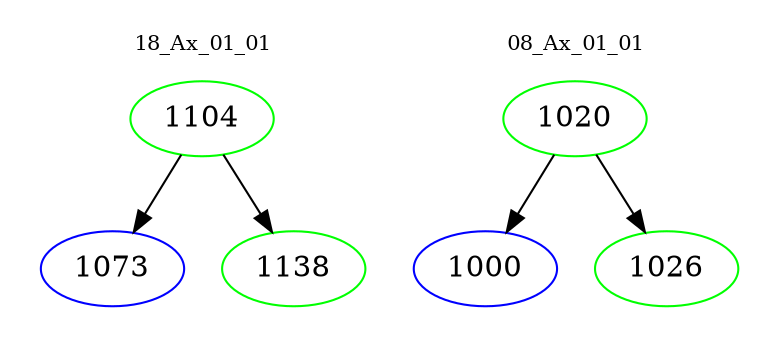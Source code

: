 digraph{
subgraph cluster_0 {
color = white
label = "18_Ax_01_01";
fontsize=10;
T0_1104 [label="1104", color="green"]
T0_1104 -> T0_1073 [color="black"]
T0_1073 [label="1073", color="blue"]
T0_1104 -> T0_1138 [color="black"]
T0_1138 [label="1138", color="green"]
}
subgraph cluster_1 {
color = white
label = "08_Ax_01_01";
fontsize=10;
T1_1020 [label="1020", color="green"]
T1_1020 -> T1_1000 [color="black"]
T1_1000 [label="1000", color="blue"]
T1_1020 -> T1_1026 [color="black"]
T1_1026 [label="1026", color="green"]
}
}
